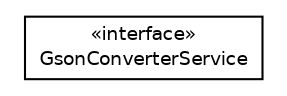 #!/usr/local/bin/dot
#
# Class diagram 
# Generated by UMLGraph version R5_6 (http://www.umlgraph.org/)
#

digraph G {
	edge [fontname="Helvetica",fontsize=10,labelfontname="Helvetica",labelfontsize=10];
	node [fontname="Helvetica",fontsize=10,shape=plaintext];
	nodesep=0.25;
	ranksep=0.5;
	// net.ljcomputing.gson.converter.GsonConverterService
	c7 [label=<<table title="net.ljcomputing.gson.converter.GsonConverterService" border="0" cellborder="1" cellspacing="0" cellpadding="2" port="p" href="./GsonConverterService.html">
		<tr><td><table border="0" cellspacing="0" cellpadding="1">
<tr><td align="center" balign="center"> &#171;interface&#187; </td></tr>
<tr><td align="center" balign="center"> GsonConverterService </td></tr>
		</table></td></tr>
		</table>>, URL="./GsonConverterService.html", fontname="Helvetica", fontcolor="black", fontsize=9.0];
}

